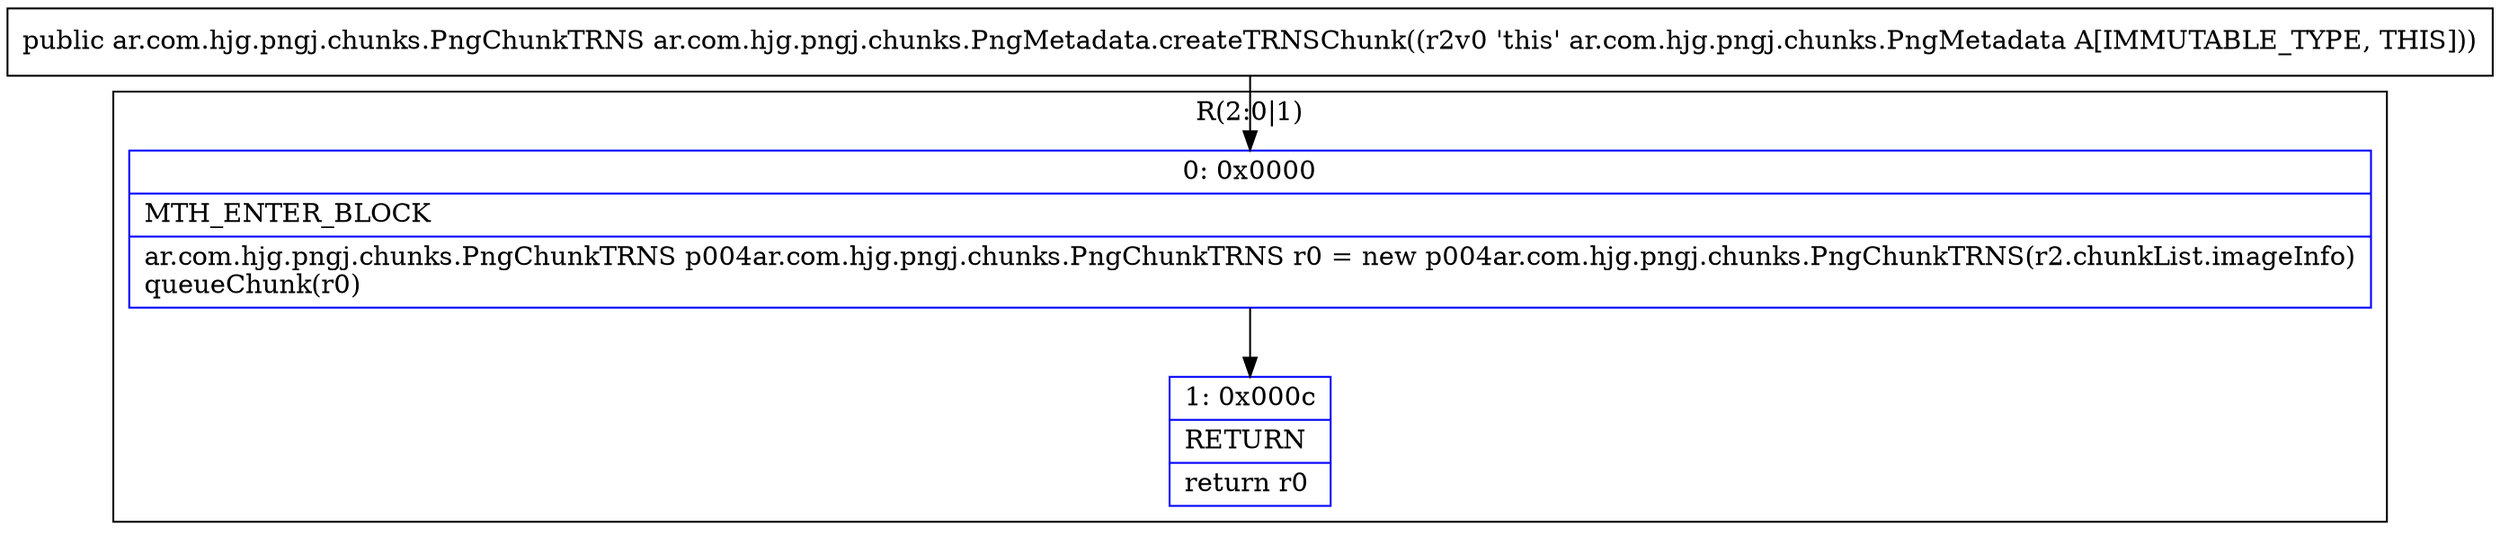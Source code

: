 digraph "CFG forar.com.hjg.pngj.chunks.PngMetadata.createTRNSChunk()Lar\/com\/hjg\/pngj\/chunks\/PngChunkTRNS;" {
subgraph cluster_Region_1622454646 {
label = "R(2:0|1)";
node [shape=record,color=blue];
Node_0 [shape=record,label="{0\:\ 0x0000|MTH_ENTER_BLOCK\l|ar.com.hjg.pngj.chunks.PngChunkTRNS p004ar.com.hjg.pngj.chunks.PngChunkTRNS r0 = new p004ar.com.hjg.pngj.chunks.PngChunkTRNS(r2.chunkList.imageInfo)\lqueueChunk(r0)\l}"];
Node_1 [shape=record,label="{1\:\ 0x000c|RETURN\l|return r0\l}"];
}
MethodNode[shape=record,label="{public ar.com.hjg.pngj.chunks.PngChunkTRNS ar.com.hjg.pngj.chunks.PngMetadata.createTRNSChunk((r2v0 'this' ar.com.hjg.pngj.chunks.PngMetadata A[IMMUTABLE_TYPE, THIS])) }"];
MethodNode -> Node_0;
Node_0 -> Node_1;
}

